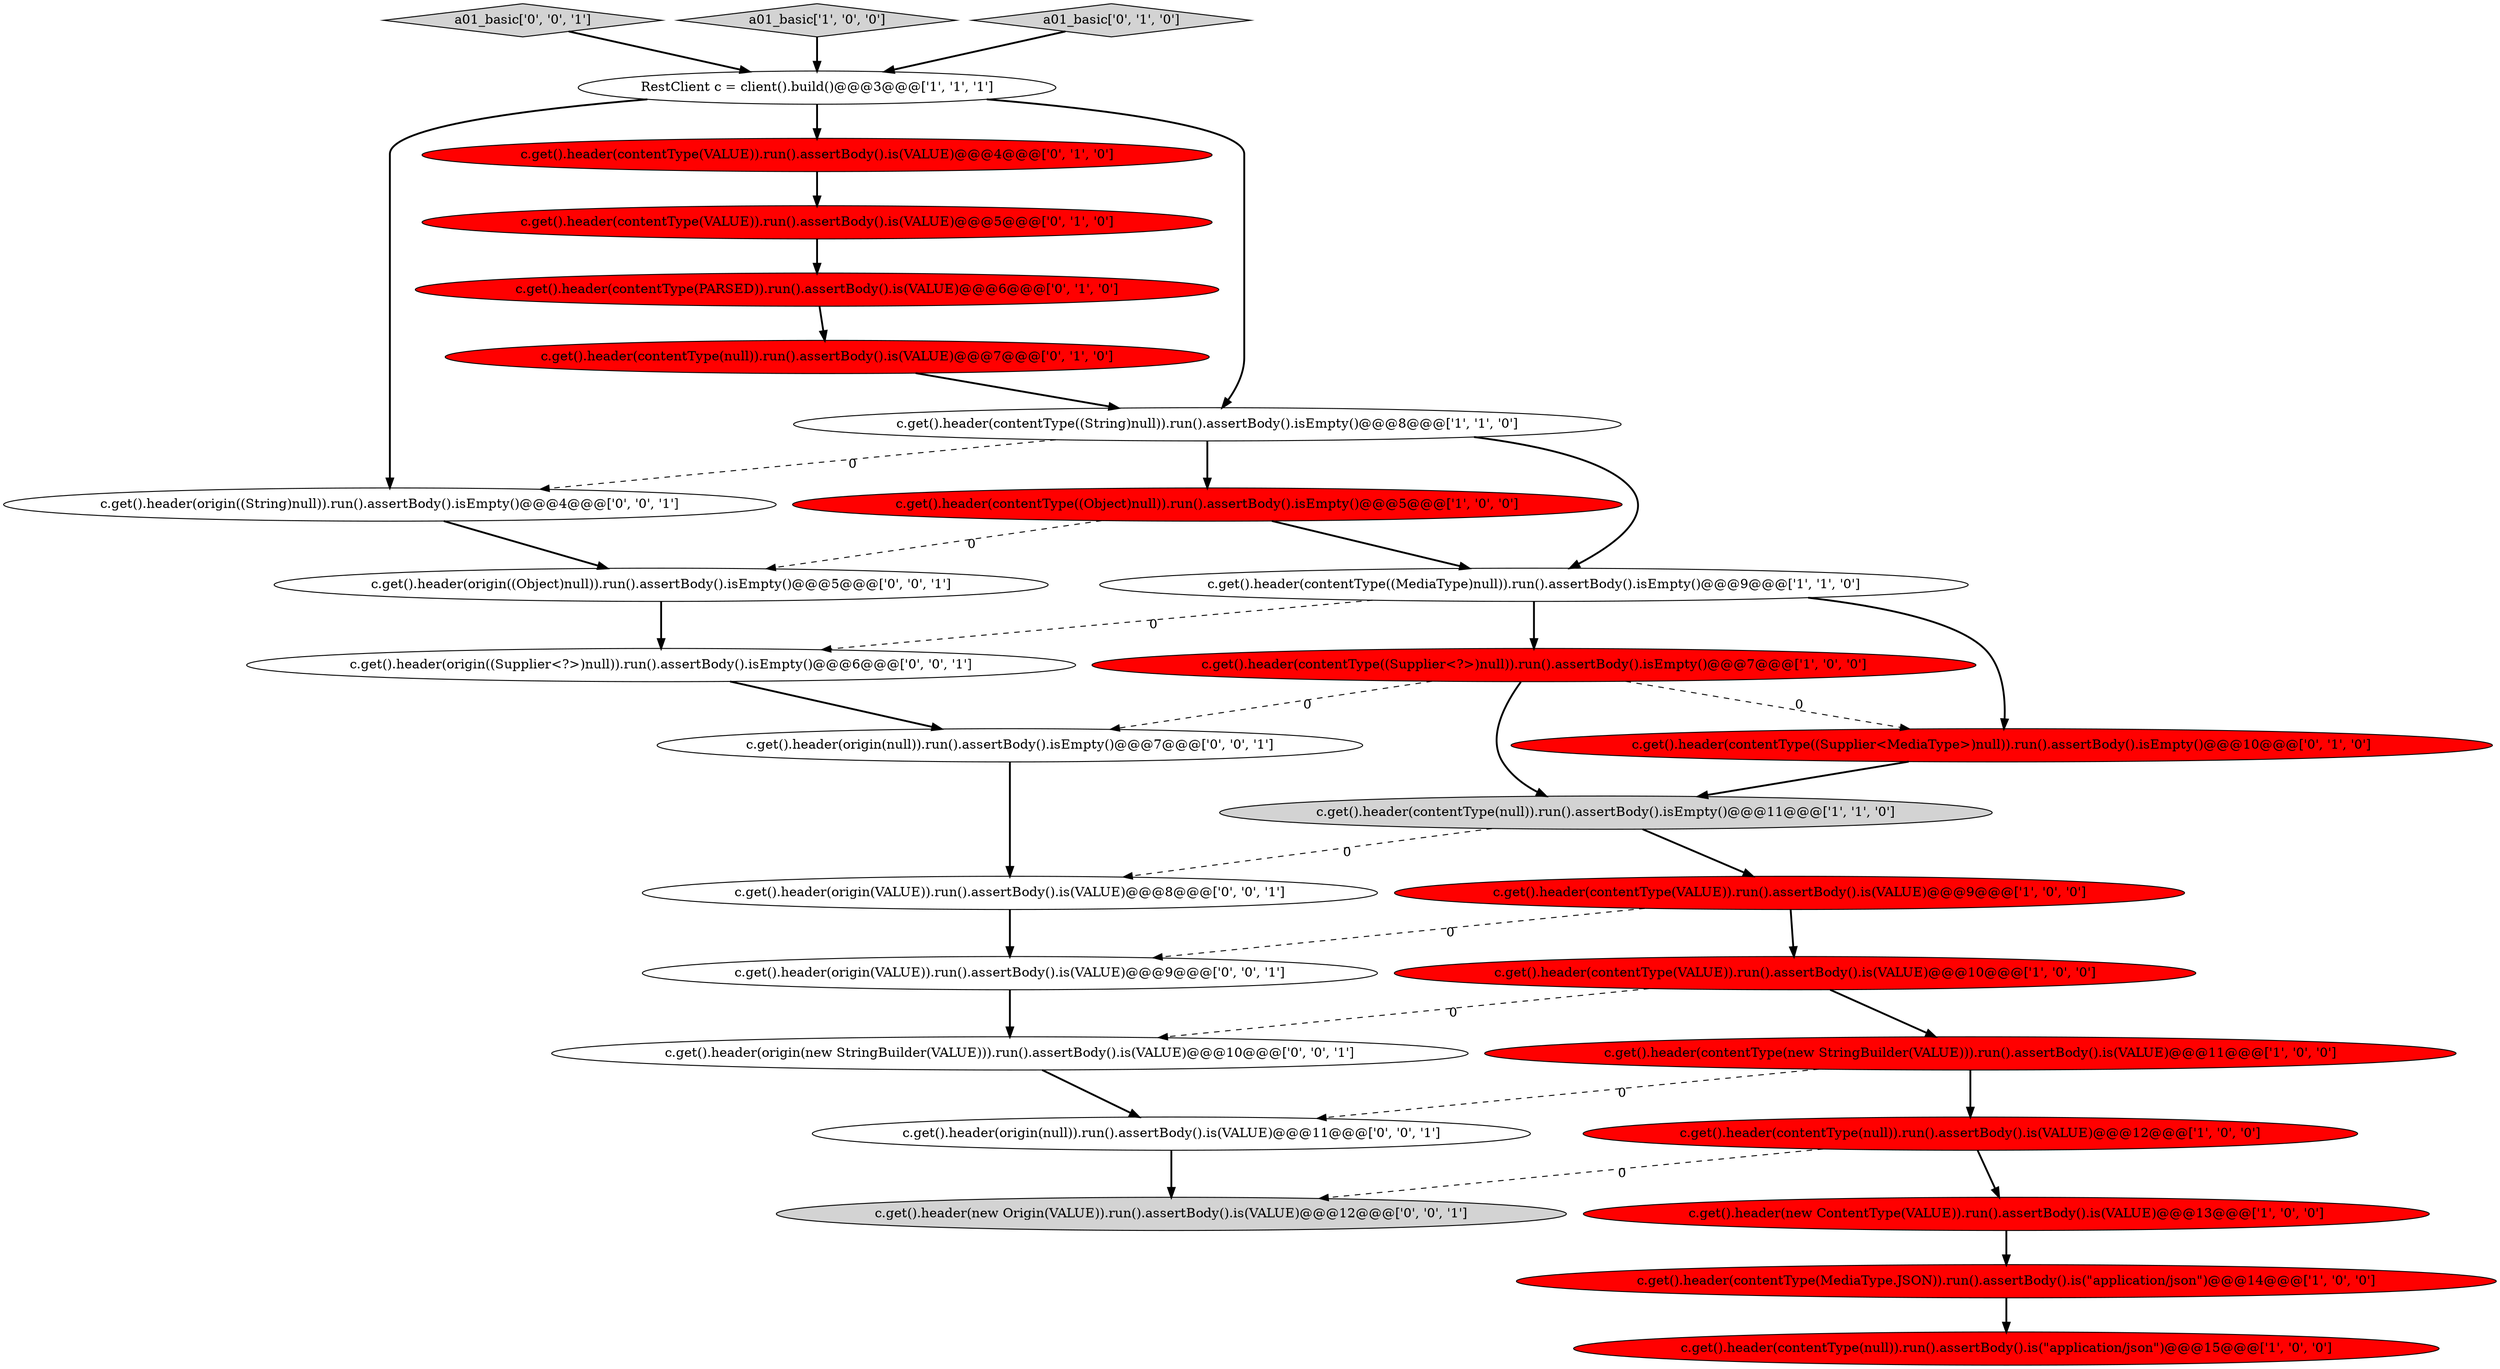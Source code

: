 digraph {
3 [style = filled, label = "c.get().header(contentType((String)null)).run().assertBody().isEmpty()@@@8@@@['1', '1', '0']", fillcolor = white, shape = ellipse image = "AAA0AAABBB1BBB"];
25 [style = filled, label = "c.get().header(origin(null)).run().assertBody().is(VALUE)@@@11@@@['0', '0', '1']", fillcolor = white, shape = ellipse image = "AAA0AAABBB3BBB"];
1 [style = filled, label = "c.get().header(contentType(null)).run().assertBody().isEmpty()@@@11@@@['1', '1', '0']", fillcolor = lightgray, shape = ellipse image = "AAA0AAABBB1BBB"];
27 [style = filled, label = "a01_basic['0', '0', '1']", fillcolor = lightgray, shape = diamond image = "AAA0AAABBB3BBB"];
7 [style = filled, label = "a01_basic['1', '0', '0']", fillcolor = lightgray, shape = diamond image = "AAA0AAABBB1BBB"];
10 [style = filled, label = "c.get().header(contentType(VALUE)).run().assertBody().is(VALUE)@@@9@@@['1', '0', '0']", fillcolor = red, shape = ellipse image = "AAA1AAABBB1BBB"];
13 [style = filled, label = "c.get().header(contentType(null)).run().assertBody().is(\"application/json\")@@@15@@@['1', '0', '0']", fillcolor = red, shape = ellipse image = "AAA1AAABBB1BBB"];
9 [style = filled, label = "c.get().header(new ContentType(VALUE)).run().assertBody().is(VALUE)@@@13@@@['1', '0', '0']", fillcolor = red, shape = ellipse image = "AAA1AAABBB1BBB"];
0 [style = filled, label = "RestClient c = client().build()@@@3@@@['1', '1', '1']", fillcolor = white, shape = ellipse image = "AAA0AAABBB1BBB"];
29 [style = filled, label = "c.get().header(origin((Object)null)).run().assertBody().isEmpty()@@@5@@@['0', '0', '1']", fillcolor = white, shape = ellipse image = "AAA0AAABBB3BBB"];
5 [style = filled, label = "c.get().header(contentType((Object)null)).run().assertBody().isEmpty()@@@5@@@['1', '0', '0']", fillcolor = red, shape = ellipse image = "AAA1AAABBB1BBB"];
28 [style = filled, label = "c.get().header(origin((String)null)).run().assertBody().isEmpty()@@@4@@@['0', '0', '1']", fillcolor = white, shape = ellipse image = "AAA0AAABBB3BBB"];
21 [style = filled, label = "c.get().header(origin(VALUE)).run().assertBody().is(VALUE)@@@9@@@['0', '0', '1']", fillcolor = white, shape = ellipse image = "AAA0AAABBB3BBB"];
11 [style = filled, label = "c.get().header(contentType(null)).run().assertBody().is(VALUE)@@@12@@@['1', '0', '0']", fillcolor = red, shape = ellipse image = "AAA1AAABBB1BBB"];
16 [style = filled, label = "c.get().header(contentType(null)).run().assertBody().is(VALUE)@@@7@@@['0', '1', '0']", fillcolor = red, shape = ellipse image = "AAA1AAABBB2BBB"];
20 [style = filled, label = "c.get().header(origin(VALUE)).run().assertBody().is(VALUE)@@@8@@@['0', '0', '1']", fillcolor = white, shape = ellipse image = "AAA0AAABBB3BBB"];
18 [style = filled, label = "c.get().header(contentType((Supplier<MediaType>)null)).run().assertBody().isEmpty()@@@10@@@['0', '1', '0']", fillcolor = red, shape = ellipse image = "AAA1AAABBB2BBB"];
2 [style = filled, label = "c.get().header(contentType(new StringBuilder(VALUE))).run().assertBody().is(VALUE)@@@11@@@['1', '0', '0']", fillcolor = red, shape = ellipse image = "AAA1AAABBB1BBB"];
4 [style = filled, label = "c.get().header(contentType((Supplier<?>)null)).run().assertBody().isEmpty()@@@7@@@['1', '0', '0']", fillcolor = red, shape = ellipse image = "AAA1AAABBB1BBB"];
8 [style = filled, label = "c.get().header(contentType((MediaType)null)).run().assertBody().isEmpty()@@@9@@@['1', '1', '0']", fillcolor = white, shape = ellipse image = "AAA0AAABBB1BBB"];
17 [style = filled, label = "c.get().header(contentType(VALUE)).run().assertBody().is(VALUE)@@@5@@@['0', '1', '0']", fillcolor = red, shape = ellipse image = "AAA1AAABBB2BBB"];
14 [style = filled, label = "c.get().header(contentType(PARSED)).run().assertBody().is(VALUE)@@@6@@@['0', '1', '0']", fillcolor = red, shape = ellipse image = "AAA1AAABBB2BBB"];
19 [style = filled, label = "c.get().header(contentType(VALUE)).run().assertBody().is(VALUE)@@@4@@@['0', '1', '0']", fillcolor = red, shape = ellipse image = "AAA1AAABBB2BBB"];
22 [style = filled, label = "c.get().header(origin(null)).run().assertBody().isEmpty()@@@7@@@['0', '0', '1']", fillcolor = white, shape = ellipse image = "AAA0AAABBB3BBB"];
12 [style = filled, label = "c.get().header(contentType(MediaType.JSON)).run().assertBody().is(\"application/json\")@@@14@@@['1', '0', '0']", fillcolor = red, shape = ellipse image = "AAA1AAABBB1BBB"];
15 [style = filled, label = "a01_basic['0', '1', '0']", fillcolor = lightgray, shape = diamond image = "AAA0AAABBB2BBB"];
6 [style = filled, label = "c.get().header(contentType(VALUE)).run().assertBody().is(VALUE)@@@10@@@['1', '0', '0']", fillcolor = red, shape = ellipse image = "AAA1AAABBB1BBB"];
23 [style = filled, label = "c.get().header(origin(new StringBuilder(VALUE))).run().assertBody().is(VALUE)@@@10@@@['0', '0', '1']", fillcolor = white, shape = ellipse image = "AAA0AAABBB3BBB"];
24 [style = filled, label = "c.get().header(origin((Supplier<?>)null)).run().assertBody().isEmpty()@@@6@@@['0', '0', '1']", fillcolor = white, shape = ellipse image = "AAA0AAABBB3BBB"];
26 [style = filled, label = "c.get().header(new Origin(VALUE)).run().assertBody().is(VALUE)@@@12@@@['0', '0', '1']", fillcolor = lightgray, shape = ellipse image = "AAA0AAABBB3BBB"];
0->3 [style = bold, label=""];
14->16 [style = bold, label=""];
16->3 [style = bold, label=""];
5->8 [style = bold, label=""];
28->29 [style = bold, label=""];
23->25 [style = bold, label=""];
4->18 [style = dashed, label="0"];
3->28 [style = dashed, label="0"];
10->21 [style = dashed, label="0"];
27->0 [style = bold, label=""];
0->19 [style = bold, label=""];
8->18 [style = bold, label=""];
11->26 [style = dashed, label="0"];
7->0 [style = bold, label=""];
19->17 [style = bold, label=""];
5->29 [style = dashed, label="0"];
4->22 [style = dashed, label="0"];
8->24 [style = dashed, label="0"];
11->9 [style = bold, label=""];
24->22 [style = bold, label=""];
10->6 [style = bold, label=""];
6->2 [style = bold, label=""];
20->21 [style = bold, label=""];
1->20 [style = dashed, label="0"];
12->13 [style = bold, label=""];
3->5 [style = bold, label=""];
18->1 [style = bold, label=""];
22->20 [style = bold, label=""];
17->14 [style = bold, label=""];
3->8 [style = bold, label=""];
15->0 [style = bold, label=""];
25->26 [style = bold, label=""];
2->25 [style = dashed, label="0"];
4->1 [style = bold, label=""];
9->12 [style = bold, label=""];
8->4 [style = bold, label=""];
29->24 [style = bold, label=""];
1->10 [style = bold, label=""];
2->11 [style = bold, label=""];
6->23 [style = dashed, label="0"];
0->28 [style = bold, label=""];
21->23 [style = bold, label=""];
}
